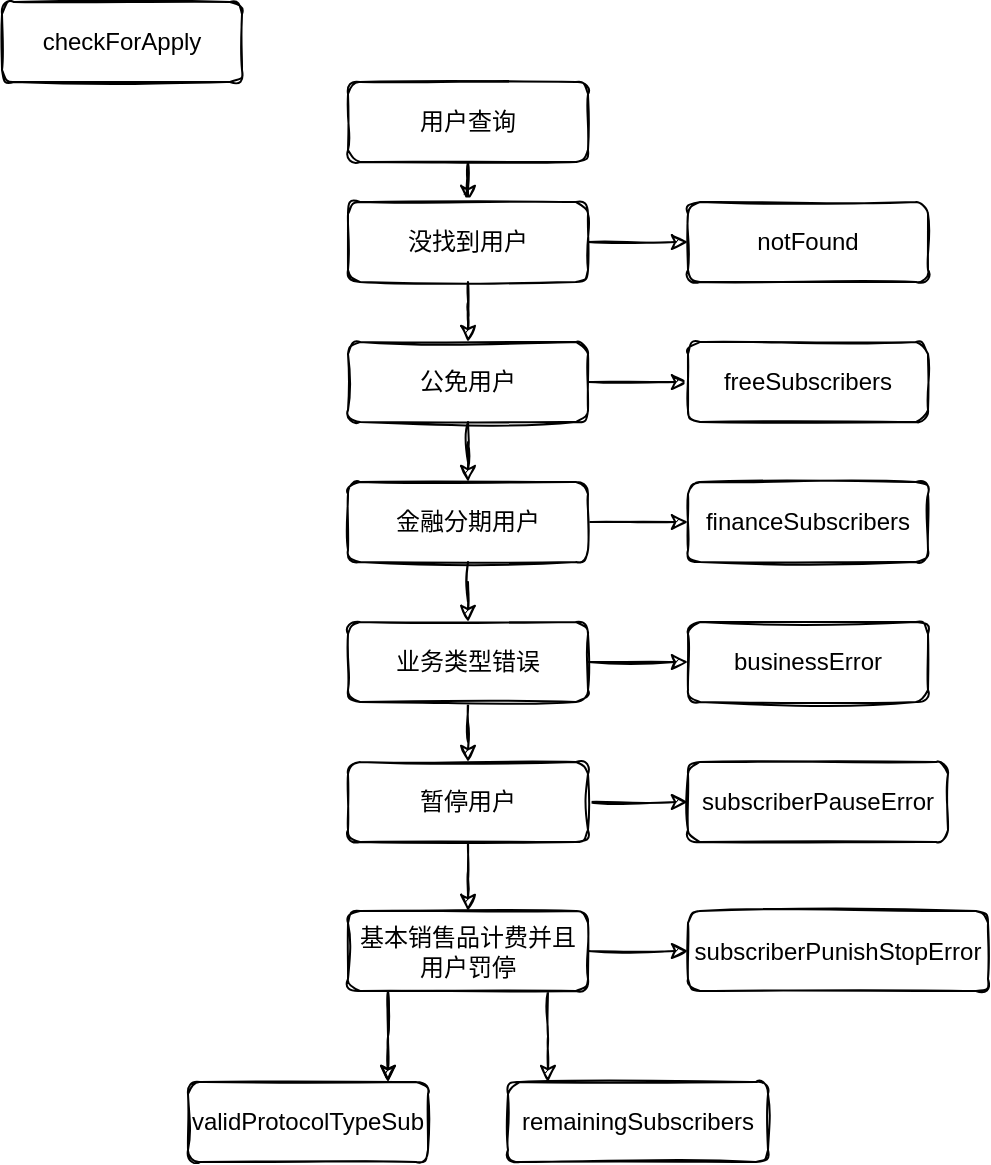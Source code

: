 <mxfile version="20.1.3" type="github" pages="2">
  <diagram id="C5RBs43oDa-KdzZeNtuy" name="校验流程1">
    <mxGraphModel dx="1292" dy="696" grid="1" gridSize="10" guides="1" tooltips="1" connect="1" arrows="1" fold="1" page="1" pageScale="1" pageWidth="827" pageHeight="1169" math="0" shadow="0">
      <root>
        <mxCell id="WIyWlLk6GJQsqaUBKTNV-0" />
        <mxCell id="WIyWlLk6GJQsqaUBKTNV-1" parent="WIyWlLk6GJQsqaUBKTNV-0" />
        <mxCell id="WIyWlLk6GJQsqaUBKTNV-3" value="checkForApply" style="rounded=1;whiteSpace=wrap;html=1;fontSize=12;glass=0;strokeWidth=1;shadow=0;gradientColor=none;sketch=1;" parent="WIyWlLk6GJQsqaUBKTNV-1" vertex="1">
          <mxGeometry x="140" y="110" width="120" height="40" as="geometry" />
        </mxCell>
        <mxCell id="WIyWlLk6GJQsqaUBKTNV-12" value="notFound" style="rounded=1;whiteSpace=wrap;html=1;fontSize=12;glass=0;strokeWidth=1;shadow=0;sketch=1;" parent="WIyWlLk6GJQsqaUBKTNV-1" vertex="1">
          <mxGeometry x="483" y="210" width="120" height="40" as="geometry" />
        </mxCell>
        <mxCell id="bihctIGnhEin8kepYOOL-17" value="" style="edgeStyle=orthogonalEdgeStyle;rounded=0;orthogonalLoop=1;jettySize=auto;html=1;sketch=1;" edge="1" parent="WIyWlLk6GJQsqaUBKTNV-1" source="bihctIGnhEin8kepYOOL-5" target="bihctIGnhEin8kepYOOL-16">
          <mxGeometry relative="1" as="geometry" />
        </mxCell>
        <mxCell id="bihctIGnhEin8kepYOOL-5" value="用户查询" style="rounded=1;whiteSpace=wrap;html=1;sketch=1;" vertex="1" parent="WIyWlLk6GJQsqaUBKTNV-1">
          <mxGeometry x="313" y="150" width="120" height="40" as="geometry" />
        </mxCell>
        <mxCell id="bihctIGnhEin8kepYOOL-18" value="" style="edgeStyle=orthogonalEdgeStyle;rounded=0;orthogonalLoop=1;jettySize=auto;html=1;sketch=1;" edge="1" parent="WIyWlLk6GJQsqaUBKTNV-1" source="bihctIGnhEin8kepYOOL-16" target="WIyWlLk6GJQsqaUBKTNV-12">
          <mxGeometry relative="1" as="geometry" />
        </mxCell>
        <mxCell id="bihctIGnhEin8kepYOOL-20" value="" style="edgeStyle=orthogonalEdgeStyle;rounded=0;orthogonalLoop=1;jettySize=auto;html=1;sketch=1;" edge="1" parent="WIyWlLk6GJQsqaUBKTNV-1" source="bihctIGnhEin8kepYOOL-16" target="bihctIGnhEin8kepYOOL-19">
          <mxGeometry relative="1" as="geometry" />
        </mxCell>
        <mxCell id="bihctIGnhEin8kepYOOL-16" value="没找到用户" style="whiteSpace=wrap;html=1;rounded=1;sketch=1;" vertex="1" parent="WIyWlLk6GJQsqaUBKTNV-1">
          <mxGeometry x="313" y="210" width="120" height="40" as="geometry" />
        </mxCell>
        <mxCell id="bihctIGnhEin8kepYOOL-22" value="" style="edgeStyle=orthogonalEdgeStyle;rounded=0;orthogonalLoop=1;jettySize=auto;html=1;sketch=1;" edge="1" parent="WIyWlLk6GJQsqaUBKTNV-1" source="bihctIGnhEin8kepYOOL-19" target="bihctIGnhEin8kepYOOL-21">
          <mxGeometry relative="1" as="geometry" />
        </mxCell>
        <mxCell id="bihctIGnhEin8kepYOOL-28" value="" style="edgeStyle=orthogonalEdgeStyle;rounded=0;orthogonalLoop=1;jettySize=auto;html=1;sketch=1;" edge="1" parent="WIyWlLk6GJQsqaUBKTNV-1" source="bihctIGnhEin8kepYOOL-19" target="bihctIGnhEin8kepYOOL-27">
          <mxGeometry relative="1" as="geometry" />
        </mxCell>
        <mxCell id="bihctIGnhEin8kepYOOL-19" value="公免用户" style="whiteSpace=wrap;html=1;rounded=1;sketch=1;" vertex="1" parent="WIyWlLk6GJQsqaUBKTNV-1">
          <mxGeometry x="313" y="280" width="120" height="40" as="geometry" />
        </mxCell>
        <mxCell id="bihctIGnhEin8kepYOOL-21" value="freeSubscribers" style="whiteSpace=wrap;html=1;rounded=1;sketch=1;" vertex="1" parent="WIyWlLk6GJQsqaUBKTNV-1">
          <mxGeometry x="483" y="280" width="120" height="40" as="geometry" />
        </mxCell>
        <mxCell id="bihctIGnhEin8kepYOOL-26" value="" style="edgeStyle=orthogonalEdgeStyle;rounded=0;orthogonalLoop=1;jettySize=auto;html=1;sketch=1;" edge="1" parent="WIyWlLk6GJQsqaUBKTNV-1" source="bihctIGnhEin8kepYOOL-23" target="bihctIGnhEin8kepYOOL-25">
          <mxGeometry relative="1" as="geometry" />
        </mxCell>
        <mxCell id="bihctIGnhEin8kepYOOL-33" value="" style="edgeStyle=orthogonalEdgeStyle;rounded=0;orthogonalLoop=1;jettySize=auto;html=1;sketch=1;" edge="1" parent="WIyWlLk6GJQsqaUBKTNV-1" source="bihctIGnhEin8kepYOOL-23" target="bihctIGnhEin8kepYOOL-32">
          <mxGeometry relative="1" as="geometry" />
        </mxCell>
        <mxCell id="bihctIGnhEin8kepYOOL-23" value="业务类型错误" style="whiteSpace=wrap;html=1;rounded=1;sketch=1;" vertex="1" parent="WIyWlLk6GJQsqaUBKTNV-1">
          <mxGeometry x="313" y="420" width="120" height="40" as="geometry" />
        </mxCell>
        <mxCell id="bihctIGnhEin8kepYOOL-25" value="businessError" style="whiteSpace=wrap;html=1;rounded=1;sketch=1;" vertex="1" parent="WIyWlLk6GJQsqaUBKTNV-1">
          <mxGeometry x="483" y="420" width="120" height="40" as="geometry" />
        </mxCell>
        <mxCell id="bihctIGnhEin8kepYOOL-30" value="" style="edgeStyle=orthogonalEdgeStyle;rounded=0;orthogonalLoop=1;jettySize=auto;html=1;sketch=1;" edge="1" parent="WIyWlLk6GJQsqaUBKTNV-1" source="bihctIGnhEin8kepYOOL-27" target="bihctIGnhEin8kepYOOL-29">
          <mxGeometry relative="1" as="geometry" />
        </mxCell>
        <mxCell id="bihctIGnhEin8kepYOOL-31" style="edgeStyle=orthogonalEdgeStyle;rounded=0;orthogonalLoop=1;jettySize=auto;html=1;exitX=0.5;exitY=1;exitDx=0;exitDy=0;sketch=1;" edge="1" parent="WIyWlLk6GJQsqaUBKTNV-1" source="bihctIGnhEin8kepYOOL-27" target="bihctIGnhEin8kepYOOL-23">
          <mxGeometry relative="1" as="geometry" />
        </mxCell>
        <mxCell id="bihctIGnhEin8kepYOOL-27" value="金融分期用户" style="whiteSpace=wrap;html=1;rounded=1;sketch=1;" vertex="1" parent="WIyWlLk6GJQsqaUBKTNV-1">
          <mxGeometry x="313" y="350" width="120" height="40" as="geometry" />
        </mxCell>
        <mxCell id="bihctIGnhEin8kepYOOL-29" value="financeSubscribers" style="whiteSpace=wrap;html=1;rounded=1;sketch=1;" vertex="1" parent="WIyWlLk6GJQsqaUBKTNV-1">
          <mxGeometry x="483" y="350" width="120" height="40" as="geometry" />
        </mxCell>
        <mxCell id="bihctIGnhEin8kepYOOL-35" value="" style="edgeStyle=orthogonalEdgeStyle;rounded=0;orthogonalLoop=1;jettySize=auto;html=1;sketch=1;" edge="1" parent="WIyWlLk6GJQsqaUBKTNV-1" source="bihctIGnhEin8kepYOOL-32" target="bihctIGnhEin8kepYOOL-34">
          <mxGeometry relative="1" as="geometry" />
        </mxCell>
        <mxCell id="bihctIGnhEin8kepYOOL-37" value="" style="edgeStyle=orthogonalEdgeStyle;rounded=0;orthogonalLoop=1;jettySize=auto;html=1;sketch=1;" edge="1" parent="WIyWlLk6GJQsqaUBKTNV-1" source="bihctIGnhEin8kepYOOL-32" target="bihctIGnhEin8kepYOOL-36">
          <mxGeometry relative="1" as="geometry" />
        </mxCell>
        <mxCell id="bihctIGnhEin8kepYOOL-32" value="暂停用户" style="whiteSpace=wrap;html=1;rounded=1;sketch=1;" vertex="1" parent="WIyWlLk6GJQsqaUBKTNV-1">
          <mxGeometry x="313" y="490" width="120" height="40" as="geometry" />
        </mxCell>
        <mxCell id="bihctIGnhEin8kepYOOL-34" value="subscriberPauseError" style="whiteSpace=wrap;html=1;rounded=1;sketch=1;" vertex="1" parent="WIyWlLk6GJQsqaUBKTNV-1">
          <mxGeometry x="483" y="490" width="130" height="40" as="geometry" />
        </mxCell>
        <mxCell id="bihctIGnhEin8kepYOOL-39" value="" style="edgeStyle=orthogonalEdgeStyle;rounded=0;orthogonalLoop=1;jettySize=auto;html=1;sketch=1;" edge="1" parent="WIyWlLk6GJQsqaUBKTNV-1" source="bihctIGnhEin8kepYOOL-36" target="bihctIGnhEin8kepYOOL-38">
          <mxGeometry relative="1" as="geometry" />
        </mxCell>
        <mxCell id="bihctIGnhEin8kepYOOL-45" value="" style="edgeStyle=elbowEdgeStyle;rounded=0;orthogonalLoop=1;jettySize=auto;html=1;sketch=1;" edge="1" parent="WIyWlLk6GJQsqaUBKTNV-1" source="bihctIGnhEin8kepYOOL-36" target="bihctIGnhEin8kepYOOL-44">
          <mxGeometry relative="1" as="geometry" />
        </mxCell>
        <mxCell id="bihctIGnhEin8kepYOOL-47" value="" style="edgeStyle=elbowEdgeStyle;rounded=0;orthogonalLoop=1;jettySize=auto;html=1;sketch=1;" edge="1" parent="WIyWlLk6GJQsqaUBKTNV-1" source="bihctIGnhEin8kepYOOL-36" target="bihctIGnhEin8kepYOOL-44">
          <mxGeometry relative="1" as="geometry" />
        </mxCell>
        <mxCell id="bihctIGnhEin8kepYOOL-49" value="" style="edgeStyle=elbowEdgeStyle;rounded=0;orthogonalLoop=1;jettySize=auto;html=1;sketch=1;" edge="1" parent="WIyWlLk6GJQsqaUBKTNV-1" source="bihctIGnhEin8kepYOOL-36" target="bihctIGnhEin8kepYOOL-48">
          <mxGeometry relative="1" as="geometry" />
        </mxCell>
        <mxCell id="bihctIGnhEin8kepYOOL-36" value="基本销售品计费并且用户罚停" style="whiteSpace=wrap;html=1;rounded=1;sketch=1;" vertex="1" parent="WIyWlLk6GJQsqaUBKTNV-1">
          <mxGeometry x="313" y="564.5" width="120" height="40" as="geometry" />
        </mxCell>
        <mxCell id="bihctIGnhEin8kepYOOL-38" value="subscriberPunishStopError" style="whiteSpace=wrap;html=1;rounded=1;sketch=1;" vertex="1" parent="WIyWlLk6GJQsqaUBKTNV-1">
          <mxGeometry x="483" y="564.5" width="150" height="40" as="geometry" />
        </mxCell>
        <mxCell id="bihctIGnhEin8kepYOOL-44" value="validProtocolTypeSub" style="whiteSpace=wrap;html=1;rounded=1;sketch=1;" vertex="1" parent="WIyWlLk6GJQsqaUBKTNV-1">
          <mxGeometry x="233" y="650" width="120" height="40" as="geometry" />
        </mxCell>
        <mxCell id="bihctIGnhEin8kepYOOL-48" value="remainingSubscribers" style="whiteSpace=wrap;html=1;rounded=1;sketch=1;" vertex="1" parent="WIyWlLk6GJQsqaUBKTNV-1">
          <mxGeometry x="393" y="650" width="130" height="40" as="geometry" />
        </mxCell>
      </root>
    </mxGraphModel>
  </diagram>
  <diagram id="pbCoSAPbWc1D1-WWsID4" name="校验流程2">
    <mxGraphModel dx="1292" dy="696" grid="1" gridSize="10" guides="1" tooltips="1" connect="1" arrows="1" fold="1" page="1" pageScale="1" pageWidth="827" pageHeight="1169" math="0" shadow="0">
      <root>
        <mxCell id="0" />
        <mxCell id="1" parent="0" />
        <mxCell id="Q1inVlD0JyjREkFy3q5B-2" value="" style="edgeStyle=elbowEdgeStyle;rounded=1;orthogonalLoop=1;jettySize=auto;html=1;sketch=1;curved=1;" edge="1" parent="1" target="Q1inVlD0JyjREkFy3q5B-4">
          <mxGeometry relative="1" as="geometry">
            <mxPoint x="320" y="160" as="sourcePoint" />
            <Array as="points">
              <mxPoint x="320" y="200" />
            </Array>
          </mxGeometry>
        </mxCell>
        <mxCell id="Q1inVlD0JyjREkFy3q5B-16" value="" style="edgeStyle=elbowEdgeStyle;rounded=1;orthogonalLoop=1;jettySize=auto;html=1;sketch=1;curved=1;" edge="1" parent="1" source="Q1inVlD0JyjREkFy3q5B-4" target="Q1inVlD0JyjREkFy3q5B-15">
          <mxGeometry relative="1" as="geometry" />
        </mxCell>
        <mxCell id="Q1inVlD0JyjREkFy3q5B-4" value="validProtocolTypeSub" style="whiteSpace=wrap;html=1;rounded=1;sketch=1;" vertex="1" parent="1">
          <mxGeometry x="260" y="215.5" width="120" height="40" as="geometry" />
        </mxCell>
        <mxCell id="Q1inVlD0JyjREkFy3q5B-7" value="checkPromotionOccupy" style="rounded=1;whiteSpace=wrap;html=1;sketch=1;" vertex="1" parent="1">
          <mxGeometry x="150" y="100" width="140" height="40" as="geometry" />
        </mxCell>
        <mxCell id="Q1inVlD0JyjREkFy3q5B-9" value="校验用户是否补偿进行中&lt;br&gt;强制释放不会释放补偿占用" style="text;html=1;strokeColor=none;fillColor=none;align=center;verticalAlign=middle;whiteSpace=wrap;rounded=1;sketch=1;" vertex="1" parent="1">
          <mxGeometry x="410" y="235.5" width="150" height="20" as="geometry" />
        </mxCell>
        <mxCell id="Q1inVlD0JyjREkFy3q5B-18" value="" style="edgeStyle=elbowEdgeStyle;rounded=1;orthogonalLoop=1;jettySize=auto;html=1;sketch=1;curved=1;" edge="1" parent="1" source="Q1inVlD0JyjREkFy3q5B-15" target="Q1inVlD0JyjREkFy3q5B-17">
          <mxGeometry relative="1" as="geometry" />
        </mxCell>
        <mxCell id="Q1inVlD0JyjREkFy3q5B-15" value="用户查询" style="whiteSpace=wrap;html=1;rounded=1;sketch=1;" vertex="1" parent="1">
          <mxGeometry x="260" y="290" width="120" height="40" as="geometry" />
        </mxCell>
        <mxCell id="Q1inVlD0JyjREkFy3q5B-20" value="" style="edgeStyle=elbowEdgeStyle;rounded=1;orthogonalLoop=1;jettySize=auto;html=1;sketch=1;curved=1;" edge="1" parent="1" source="Q1inVlD0JyjREkFy3q5B-17" target="Q1inVlD0JyjREkFy3q5B-19">
          <mxGeometry relative="1" as="geometry" />
        </mxCell>
        <mxCell id="Q1inVlD0JyjREkFy3q5B-22" value="" style="edgeStyle=elbowEdgeStyle;rounded=1;orthogonalLoop=1;jettySize=auto;html=1;sketch=1;curved=1;" edge="1" parent="1" source="Q1inVlD0JyjREkFy3q5B-17" target="Q1inVlD0JyjREkFy3q5B-21">
          <mxGeometry relative="1" as="geometry" />
        </mxCell>
        <mxCell id="Q1inVlD0JyjREkFy3q5B-17" value="查询补偿用户信息" style="whiteSpace=wrap;html=1;rounded=1;sketch=1;" vertex="1" parent="1">
          <mxGeometry x="260" y="360" width="120" height="40" as="geometry" />
        </mxCell>
        <mxCell id="Q1inVlD0JyjREkFy3q5B-24" value="" style="edgeStyle=elbowEdgeStyle;rounded=1;orthogonalLoop=1;jettySize=auto;html=1;sketch=1;curved=1;" edge="1" parent="1" source="Q1inVlD0JyjREkFy3q5B-19" target="Q1inVlD0JyjREkFy3q5B-23">
          <mxGeometry relative="1" as="geometry" />
        </mxCell>
        <mxCell id="Q1inVlD0JyjREkFy3q5B-19" value="统计 applyId 信息" style="whiteSpace=wrap;html=1;rounded=1;sketch=1;" vertex="1" parent="1">
          <mxGeometry x="440" y="360" width="120" height="40" as="geometry" />
        </mxCell>
        <mxCell id="Q1inVlD0JyjREkFy3q5B-28" value="" style="edgeStyle=elbowEdgeStyle;rounded=1;orthogonalLoop=1;jettySize=auto;html=1;sketch=1;curved=1;" edge="1" parent="1" source="Q1inVlD0JyjREkFy3q5B-21" target="Q1inVlD0JyjREkFy3q5B-27">
          <mxGeometry relative="1" as="geometry" />
        </mxCell>
        <mxCell id="Q1inVlD0JyjREkFy3q5B-21" value="根据用户转为 Map" style="whiteSpace=wrap;html=1;rounded=1;sketch=1;" vertex="1" parent="1">
          <mxGeometry x="260" y="430" width="120" height="40" as="geometry" />
        </mxCell>
        <mxCell id="Q1inVlD0JyjREkFy3q5B-29" style="edgeStyle=elbowEdgeStyle;rounded=1;orthogonalLoop=1;jettySize=auto;html=1;sketch=1;curved=1;" edge="1" parent="1" source="Q1inVlD0JyjREkFy3q5B-23" target="Q1inVlD0JyjREkFy3q5B-27">
          <mxGeometry relative="1" as="geometry" />
        </mxCell>
        <mxCell id="Q1inVlD0JyjREkFy3q5B-23" value="查询优惠实例" style="whiteSpace=wrap;html=1;rounded=1;sketch=1;" vertex="1" parent="1">
          <mxGeometry x="440" y="430" width="120" height="40" as="geometry" />
        </mxCell>
        <mxCell id="Q1inVlD0JyjREkFy3q5B-31" value="" style="edgeStyle=elbowEdgeStyle;rounded=1;orthogonalLoop=1;jettySize=auto;html=1;sketch=1;curved=1;" edge="1" parent="1" source="Q1inVlD0JyjREkFy3q5B-27" target="Q1inVlD0JyjREkFy3q5B-30">
          <mxGeometry relative="1" as="geometry" />
        </mxCell>
        <mxCell id="Q1inVlD0JyjREkFy3q5B-27" value="统计优惠被退掉的用户&amp;nbsp;promotionReleaseSubscribers&lt;br&gt;统计目前已经处于补偿中的用户&amp;nbsp;promotionSubscribers" style="whiteSpace=wrap;html=1;rounded=1;sketch=1;" vertex="1" parent="1">
          <mxGeometry x="260" y="500" width="300" height="40" as="geometry" />
        </mxCell>
        <mxCell id="Q1inVlD0JyjREkFy3q5B-30" value="返回 remainingSubscribers 为最终校验通过的用户" style="whiteSpace=wrap;html=1;rounded=1;sketch=1;" vertex="1" parent="1">
          <mxGeometry x="260" y="570" width="300" height="40" as="geometry" />
        </mxCell>
      </root>
    </mxGraphModel>
  </diagram>
</mxfile>
